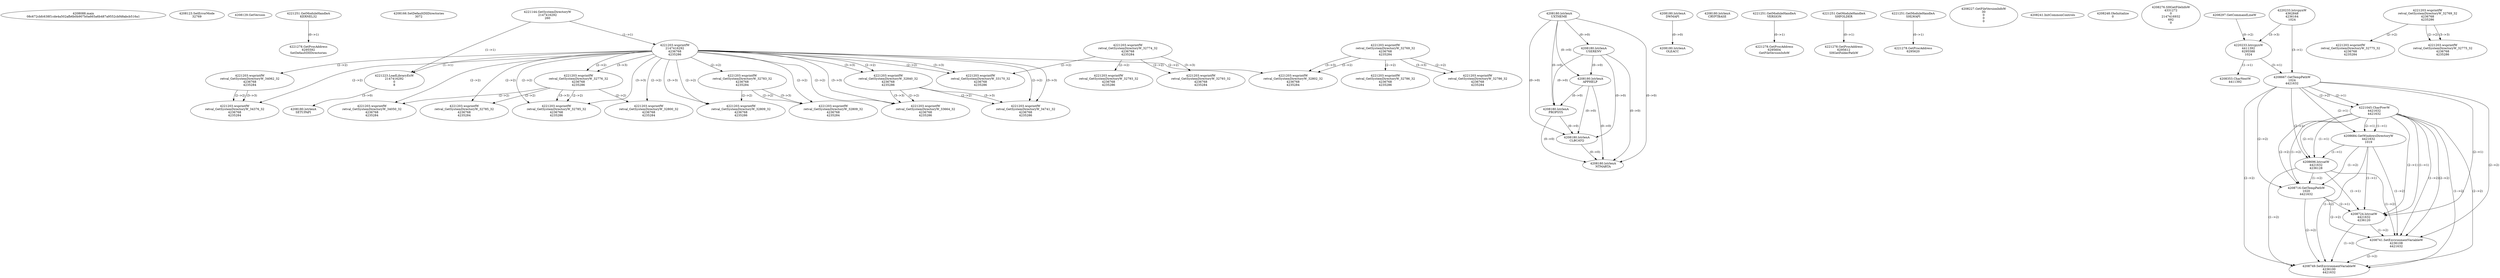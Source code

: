 // Global SCDG with merge call
digraph {
	0 [label="4208088.main
08c672cbfc638f1cde4a502afb6b0b907b0a665a6b487a9552cbf48abcb516a1"]
	1 [label="4208123.SetErrorMode
32769"]
	2 [label="4208129.GetVersion
"]
	3 [label="4221251.GetModuleHandleA
KERNEL32"]
	4 [label="4221278.GetProcAddress
6295592
SetDefaultDllDirectories"]
	3 -> 4 [label="(0-->1)"]
	5 [label="4208166.SetDefaultDllDirectories
3072"]
	6 [label="4221144.GetSystemDirectoryW
2147416292
260"]
	7 [label="4221203.wsprintfW
2147416292
4236768
4235286"]
	6 -> 7 [label="(1-->1)"]
	8 [label="4221223.LoadLibraryExW
2147416292
0
8"]
	6 -> 8 [label="(1-->1)"]
	7 -> 8 [label="(1-->1)"]
	9 [label="4208180.lstrlenA
UXTHEME"]
	10 [label="4208180.lstrlenA
USERENV"]
	9 -> 10 [label="(0-->0)"]
	11 [label="4208180.lstrlenA
SETUPAPI"]
	8 -> 11 [label="(3-->0)"]
	12 [label="4208180.lstrlenA
APPHELP"]
	9 -> 12 [label="(0-->0)"]
	10 -> 12 [label="(0-->0)"]
	13 [label="4221203.wsprintfW
retval_GetSystemDirectoryW_32776_32
4236768
4235286"]
	7 -> 13 [label="(2-->2)"]
	7 -> 13 [label="(3-->3)"]
	14 [label="4208180.lstrlenA
PROPSYS"]
	9 -> 14 [label="(0-->0)"]
	10 -> 14 [label="(0-->0)"]
	12 -> 14 [label="(0-->0)"]
	15 [label="4208180.lstrlenA
DWMAPI"]
	16 [label="4221203.wsprintfW
retval_GetSystemDirectoryW_34050_32
4236768
4235284"]
	7 -> 16 [label="(2-->2)"]
	13 -> 16 [label="(2-->2)"]
	17 [label="4208180.lstrlenA
CRYPTBASE"]
	18 [label="4208180.lstrlenA
OLEACC"]
	15 -> 18 [label="(0-->0)"]
	19 [label="4208180.lstrlenA
CLBCATQ"]
	9 -> 19 [label="(0-->0)"]
	10 -> 19 [label="(0-->0)"]
	12 -> 19 [label="(0-->0)"]
	14 -> 19 [label="(0-->0)"]
	20 [label="4208180.lstrlenA
NTMARTA"]
	9 -> 20 [label="(0-->0)"]
	10 -> 20 [label="(0-->0)"]
	12 -> 20 [label="(0-->0)"]
	14 -> 20 [label="(0-->0)"]
	19 -> 20 [label="(0-->0)"]
	21 [label="4221251.GetModuleHandleA
VERSION"]
	22 [label="4221278.GetProcAddress
6295604
GetFileVersionInfoW"]
	21 -> 22 [label="(0-->1)"]
	23 [label="4221251.GetModuleHandleA
SHFOLDER"]
	24 [label="4221278.GetProcAddress
6295612
SHGetFolderPathW"]
	23 -> 24 [label="(0-->1)"]
	25 [label="4221251.GetModuleHandleA
SHLWAPI"]
	26 [label="4221278.GetProcAddress
6295620
"]
	25 -> 26 [label="(0-->1)"]
	27 [label="4208227.GetFileVersionInfoW
30
0
0
0"]
	28 [label="4208241.InitCommonControls
"]
	29 [label="4208248.OleInitialize
0"]
	30 [label="4208276.SHGetFileInfoW
4331272
0
2147416932
692
0"]
	31 [label="4220233.lstrcpynW
4362848
4236164
1024"]
	32 [label="4208297.GetCommandLineW
"]
	33 [label="4220233.lstrcpynW
4411392
6295588
1024"]
	32 -> 33 [label="(0-->2)"]
	31 -> 33 [label="(3-->3)"]
	34 [label="4208353.CharNextW
4411392"]
	33 -> 34 [label="(1-->1)"]
	35 [label="4208667.GetTempPathW
1024
4421632"]
	31 -> 35 [label="(3-->1)"]
	33 -> 35 [label="(3-->1)"]
	36 [label="4221045.CharPrevW
4421632
4421632"]
	35 -> 36 [label="(2-->1)"]
	35 -> 36 [label="(2-->2)"]
	37 [label="4208684.GetWindowsDirectoryW
4421632
1019"]
	35 -> 37 [label="(2-->1)"]
	36 -> 37 [label="(1-->1)"]
	36 -> 37 [label="(2-->1)"]
	38 [label="4208696.lstrcatW
4421632
4236128"]
	35 -> 38 [label="(2-->1)"]
	36 -> 38 [label="(1-->1)"]
	36 -> 38 [label="(2-->1)"]
	37 -> 38 [label="(1-->1)"]
	39 [label="4221203.wsprintfW
retval_GetSystemDirectoryW_32840_32
4236768
4235286"]
	7 -> 39 [label="(2-->2)"]
	7 -> 39 [label="(3-->3)"]
	40 [label="4221203.wsprintfW
retval_GetSystemDirectoryW_34741_32
4236768
4235286"]
	7 -> 40 [label="(2-->2)"]
	39 -> 40 [label="(2-->2)"]
	7 -> 40 [label="(3-->3)"]
	39 -> 40 [label="(3-->3)"]
	41 [label="4221203.wsprintfW
retval_GetSystemDirectoryW_32774_32
4236768
4235284"]
	42 [label="4221203.wsprintfW
retval_GetSystemDirectoryW_33170_32
4236768
4235286"]
	7 -> 42 [label="(2-->2)"]
	41 -> 42 [label="(2-->2)"]
	7 -> 42 [label="(3-->3)"]
	43 [label="4208716.GetTempPathW
1020
4421632"]
	35 -> 43 [label="(2-->2)"]
	36 -> 43 [label="(1-->2)"]
	36 -> 43 [label="(2-->2)"]
	37 -> 43 [label="(1-->2)"]
	38 -> 43 [label="(1-->2)"]
	44 [label="4208724.lstrcatW
4421632
4236120"]
	35 -> 44 [label="(2-->1)"]
	36 -> 44 [label="(1-->1)"]
	36 -> 44 [label="(2-->1)"]
	37 -> 44 [label="(1-->1)"]
	38 -> 44 [label="(1-->1)"]
	43 -> 44 [label="(2-->1)"]
	45 [label="4208741.SetEnvironmentVariableW
4236108
4421632"]
	35 -> 45 [label="(2-->2)"]
	36 -> 45 [label="(1-->2)"]
	36 -> 45 [label="(2-->2)"]
	37 -> 45 [label="(1-->2)"]
	38 -> 45 [label="(1-->2)"]
	43 -> 45 [label="(2-->2)"]
	44 -> 45 [label="(1-->2)"]
	46 [label="4208749.SetEnvironmentVariableW
4236100
4421632"]
	35 -> 46 [label="(2-->2)"]
	36 -> 46 [label="(1-->2)"]
	36 -> 46 [label="(2-->2)"]
	37 -> 46 [label="(1-->2)"]
	38 -> 46 [label="(1-->2)"]
	43 -> 46 [label="(2-->2)"]
	44 -> 46 [label="(1-->2)"]
	45 -> 46 [label="(2-->2)"]
	47 [label="4221203.wsprintfW
retval_GetSystemDirectoryW_34062_32
4236768
4235284"]
	7 -> 47 [label="(2-->2)"]
	48 [label="4221203.wsprintfW
retval_GetSystemDirectoryW_34376_32
4236768
4235284"]
	7 -> 48 [label="(2-->2)"]
	47 -> 48 [label="(2-->2)"]
	47 -> 48 [label="(3-->3)"]
	49 [label="4221203.wsprintfW
retval_GetSystemDirectoryW_33664_32
4236768
4235286"]
	7 -> 49 [label="(2-->2)"]
	39 -> 49 [label="(2-->2)"]
	7 -> 49 [label="(3-->3)"]
	39 -> 49 [label="(3-->3)"]
	50 [label="4221203.wsprintfW
retval_GetSystemDirectoryW_32769_32
4236768
4235286"]
	51 [label="4221203.wsprintfW
retval_GetSystemDirectoryW_32775_32
4236768
4235284"]
	50 -> 51 [label="(2-->2)"]
	52 [label="4221203.wsprintfW
retval_GetSystemDirectoryW_32775_32
4236768
4235286"]
	50 -> 52 [label="(2-->2)"]
	50 -> 52 [label="(3-->3)"]
	53 [label="4221203.wsprintfW
retval_GetSystemDirectoryW_32785_32
4236768
4235284"]
	7 -> 53 [label="(2-->2)"]
	13 -> 53 [label="(2-->2)"]
	54 [label="4221203.wsprintfW
retval_GetSystemDirectoryW_32785_32
4236768
4235286"]
	7 -> 54 [label="(2-->2)"]
	13 -> 54 [label="(2-->2)"]
	7 -> 54 [label="(3-->3)"]
	13 -> 54 [label="(3-->3)"]
	55 [label="4221203.wsprintfW
retval_GetSystemDirectoryW_32793_32
4236768
4235286"]
	41 -> 55 [label="(2-->2)"]
	56 [label="4221203.wsprintfW
retval_GetSystemDirectoryW_32793_32
4236768
4235284"]
	41 -> 56 [label="(2-->2)"]
	41 -> 56 [label="(3-->3)"]
	57 [label="4221203.wsprintfW
retval_GetSystemDirectoryW_32769_32
4236768
4235284"]
	58 [label="4221203.wsprintfW
retval_GetSystemDirectoryW_32786_32
4236768
4235286"]
	57 -> 58 [label="(2-->2)"]
	59 [label="4221203.wsprintfW
retval_GetSystemDirectoryW_32802_32
4236768
4235284"]
	7 -> 59 [label="(2-->2)"]
	57 -> 59 [label="(2-->2)"]
	57 -> 59 [label="(3-->3)"]
	60 [label="4221203.wsprintfW
retval_GetSystemDirectoryW_32800_32
4236768
4235284"]
	7 -> 60 [label="(2-->2)"]
	13 -> 60 [label="(2-->2)"]
	61 [label="4221203.wsprintfW
retval_GetSystemDirectoryW_32783_32
4236768
4235284"]
	7 -> 61 [label="(2-->2)"]
	62 [label="4221203.wsprintfW
retval_GetSystemDirectoryW_32809_32
4236768
4235286"]
	7 -> 62 [label="(2-->2)"]
	61 -> 62 [label="(2-->2)"]
	7 -> 62 [label="(3-->3)"]
	63 [label="4221203.wsprintfW
retval_GetSystemDirectoryW_32786_32
4236768
4235284"]
	57 -> 63 [label="(2-->2)"]
	57 -> 63 [label="(3-->3)"]
	64 [label="4221203.wsprintfW
retval_GetSystemDirectoryW_32809_32
4236768
4235284"]
	7 -> 64 [label="(2-->2)"]
	61 -> 64 [label="(2-->2)"]
	61 -> 64 [label="(3-->3)"]
}
